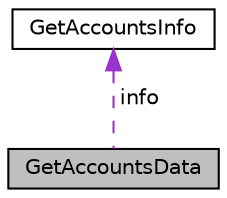 digraph "GetAccountsData"
{
  edge [fontname="Helvetica",fontsize="10",labelfontname="Helvetica",labelfontsize="10"];
  node [fontname="Helvetica",fontsize="10",shape=record];
  Node1 [label="GetAccountsData",height=0.2,width=0.4,color="black", fillcolor="grey75", style="filled", fontcolor="black"];
  Node2 -> Node1 [dir="back",color="darkorchid3",fontsize="10",style="dashed",label=" info" ,fontname="Helvetica"];
  Node2 [label="GetAccountsInfo",height=0.2,width=0.4,color="black", fillcolor="white", style="filled",URL="$struct_get_accounts_info.html",tooltip="Info data for get_accounts command. "];
}

